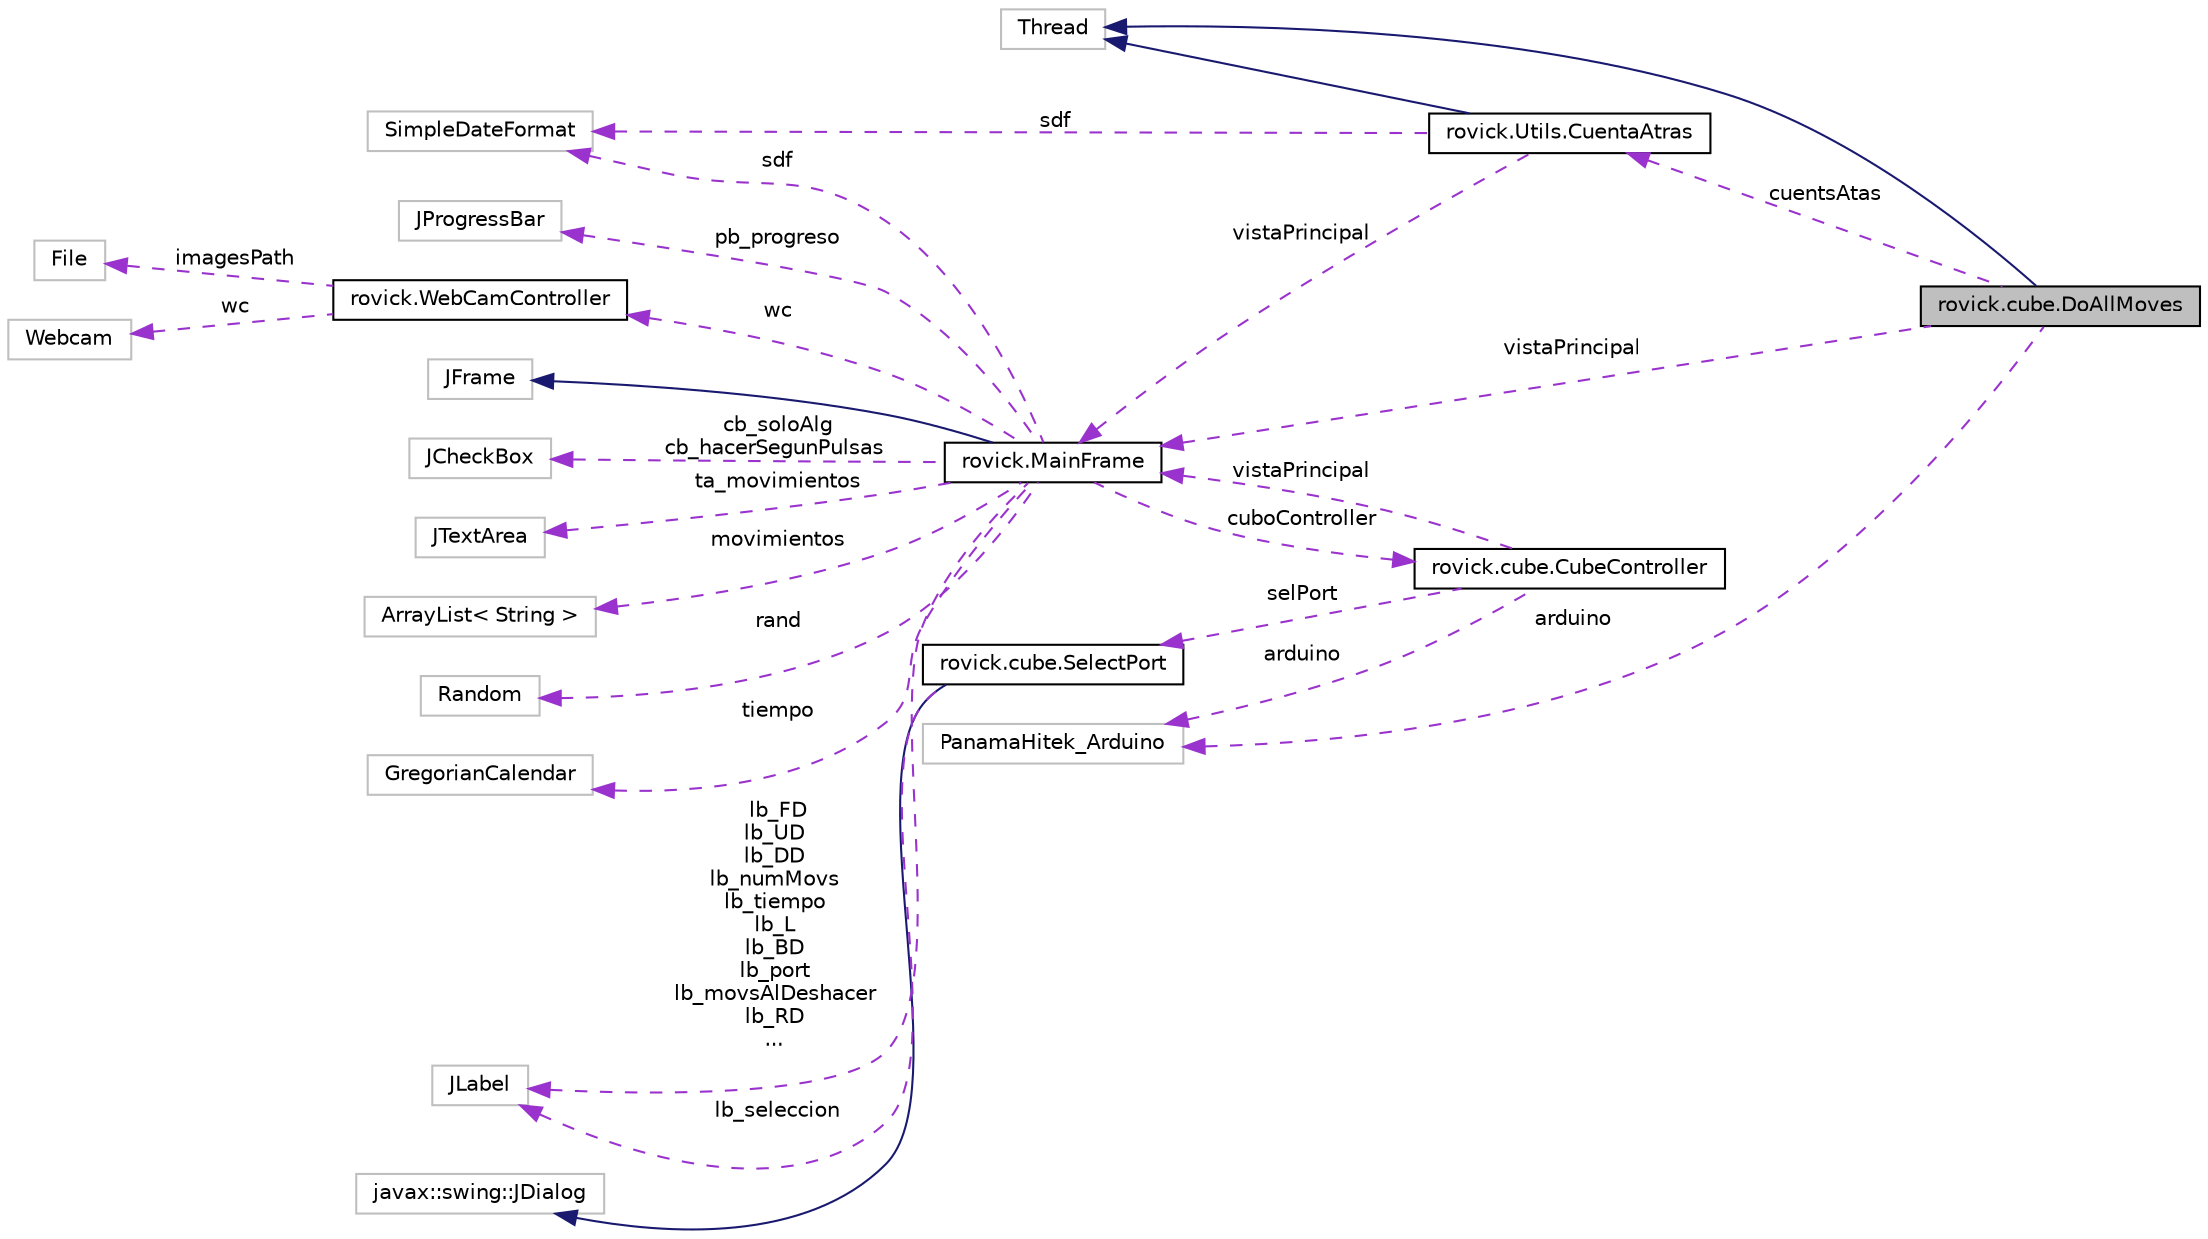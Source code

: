 digraph "rovick.cube.DoAllMoves"
{
  edge [fontname="Helvetica",fontsize="10",labelfontname="Helvetica",labelfontsize="10"];
  node [fontname="Helvetica",fontsize="10",shape=record];
  rankdir="LR";
  Node2 [label="rovick.cube.DoAllMoves",height=0.2,width=0.4,color="black", fillcolor="grey75", style="filled", fontcolor="black"];
  Node3 -> Node2 [dir="back",color="midnightblue",fontsize="10",style="solid",fontname="Helvetica"];
  Node3 [label="Thread",height=0.2,width=0.4,color="grey75", fillcolor="white", style="filled"];
  Node4 -> Node2 [dir="back",color="darkorchid3",fontsize="10",style="dashed",label=" cuentsAtas" ,fontname="Helvetica"];
  Node4 [label="rovick.Utils.CuentaAtras",height=0.2,width=0.4,color="black", fillcolor="white", style="filled",URL="$classrovick_1_1_utils_1_1_cuenta_atras.html",tooltip="Proceso que se encarga de llevar la cuenta atrás del tiempo, este llama al proceso de PrograssBar a s..."];
  Node3 -> Node4 [dir="back",color="midnightblue",fontsize="10",style="solid",fontname="Helvetica"];
  Node5 -> Node4 [dir="back",color="darkorchid3",fontsize="10",style="dashed",label=" vistaPrincipal" ,fontname="Helvetica"];
  Node5 [label="rovick.MainFrame",height=0.2,width=0.4,color="black", fillcolor="white", style="filled",URL="$classrovick_1_1_main_frame.html",tooltip="Vista pincipal del resolvedor de cubos de rubick. "];
  Node6 -> Node5 [dir="back",color="midnightblue",fontsize="10",style="solid",fontname="Helvetica"];
  Node6 [label="JFrame",height=0.2,width=0.4,color="grey75", fillcolor="white", style="filled"];
  Node7 -> Node5 [dir="back",color="darkorchid3",fontsize="10",style="dashed",label=" cb_soloAlg\ncb_hacerSegunPulsas" ,fontname="Helvetica"];
  Node7 [label="JCheckBox",height=0.2,width=0.4,color="grey75", fillcolor="white", style="filled"];
  Node8 -> Node5 [dir="back",color="darkorchid3",fontsize="10",style="dashed",label=" ta_movimientos" ,fontname="Helvetica"];
  Node8 [label="JTextArea",height=0.2,width=0.4,color="grey75", fillcolor="white", style="filled"];
  Node9 -> Node5 [dir="back",color="darkorchid3",fontsize="10",style="dashed",label=" cuboController" ,fontname="Helvetica"];
  Node9 [label="rovick.cube.CubeController",height=0.2,width=0.4,color="black", fillcolor="white", style="filled",URL="$classrovick_1_1cube_1_1_cube_controller.html",tooltip="Clase que se encarga de los movimientos del cubo de rubick. "];
  Node10 -> Node9 [dir="back",color="darkorchid3",fontsize="10",style="dashed",label=" selPort" ,fontname="Helvetica"];
  Node10 [label="rovick.cube.SelectPort",height=0.2,width=0.4,color="black", fillcolor="white", style="filled",URL="$classrovick_1_1cube_1_1_select_port.html",tooltip="Pequeña vista para seleccionar el puerto en el que está el arduino conectado. "];
  Node11 -> Node10 [dir="back",color="midnightblue",fontsize="10",style="solid",fontname="Helvetica"];
  Node11 [label="javax::swing::JDialog",height=0.2,width=0.4,color="grey75", fillcolor="white", style="filled"];
  Node12 -> Node10 [dir="back",color="darkorchid3",fontsize="10",style="dashed",label=" lb_seleccion" ,fontname="Helvetica"];
  Node12 [label="JLabel",height=0.2,width=0.4,color="grey75", fillcolor="white", style="filled"];
  Node5 -> Node9 [dir="back",color="darkorchid3",fontsize="10",style="dashed",label=" vistaPrincipal" ,fontname="Helvetica"];
  Node13 -> Node9 [dir="back",color="darkorchid3",fontsize="10",style="dashed",label=" arduino" ,fontname="Helvetica"];
  Node13 [label="PanamaHitek_Arduino",height=0.2,width=0.4,color="grey75", fillcolor="white", style="filled"];
  Node14 -> Node5 [dir="back",color="darkorchid3",fontsize="10",style="dashed",label=" movimientos" ,fontname="Helvetica"];
  Node14 [label="ArrayList\< String \>",height=0.2,width=0.4,color="grey75", fillcolor="white", style="filled"];
  Node15 -> Node5 [dir="back",color="darkorchid3",fontsize="10",style="dashed",label=" sdf" ,fontname="Helvetica"];
  Node15 [label="SimpleDateFormat",height=0.2,width=0.4,color="grey75", fillcolor="white", style="filled"];
  Node16 -> Node5 [dir="back",color="darkorchid3",fontsize="10",style="dashed",label=" tiempo" ,fontname="Helvetica"];
  Node16 [label="GregorianCalendar",height=0.2,width=0.4,color="grey75", fillcolor="white", style="filled"];
  Node12 -> Node5 [dir="back",color="darkorchid3",fontsize="10",style="dashed",label=" lb_FD\nlb_UD\nlb_DD\nlb_numMovs\nlb_tiempo\nlb_L\nlb_BD\nlb_port\nlb_movsAlDeshacer\nlb_RD\n..." ,fontname="Helvetica"];
  Node17 -> Node5 [dir="back",color="darkorchid3",fontsize="10",style="dashed",label=" pb_progreso" ,fontname="Helvetica"];
  Node17 [label="JProgressBar",height=0.2,width=0.4,color="grey75", fillcolor="white", style="filled"];
  Node18 -> Node5 [dir="back",color="darkorchid3",fontsize="10",style="dashed",label=" wc" ,fontname="Helvetica"];
  Node18 [label="rovick.WebCamController",height=0.2,width=0.4,color="black", fillcolor="white", style="filled",URL="$classrovick_1_1_web_cam_controller.html",tooltip="Clase encargada de el control de la Camara Web. "];
  Node19 -> Node18 [dir="back",color="darkorchid3",fontsize="10",style="dashed",label=" imagesPath" ,fontname="Helvetica"];
  Node19 [label="File",height=0.2,width=0.4,color="grey75", fillcolor="white", style="filled"];
  Node20 -> Node18 [dir="back",color="darkorchid3",fontsize="10",style="dashed",label=" wc" ,fontname="Helvetica"];
  Node20 [label="Webcam",height=0.2,width=0.4,color="grey75", fillcolor="white", style="filled"];
  Node21 -> Node5 [dir="back",color="darkorchid3",fontsize="10",style="dashed",label=" rand" ,fontname="Helvetica"];
  Node21 [label="Random",height=0.2,width=0.4,color="grey75", fillcolor="white", style="filled"];
  Node15 -> Node4 [dir="back",color="darkorchid3",fontsize="10",style="dashed",label=" sdf" ,fontname="Helvetica"];
  Node5 -> Node2 [dir="back",color="darkorchid3",fontsize="10",style="dashed",label=" vistaPrincipal" ,fontname="Helvetica"];
  Node13 -> Node2 [dir="back",color="darkorchid3",fontsize="10",style="dashed",label=" arduino" ,fontname="Helvetica"];
}
